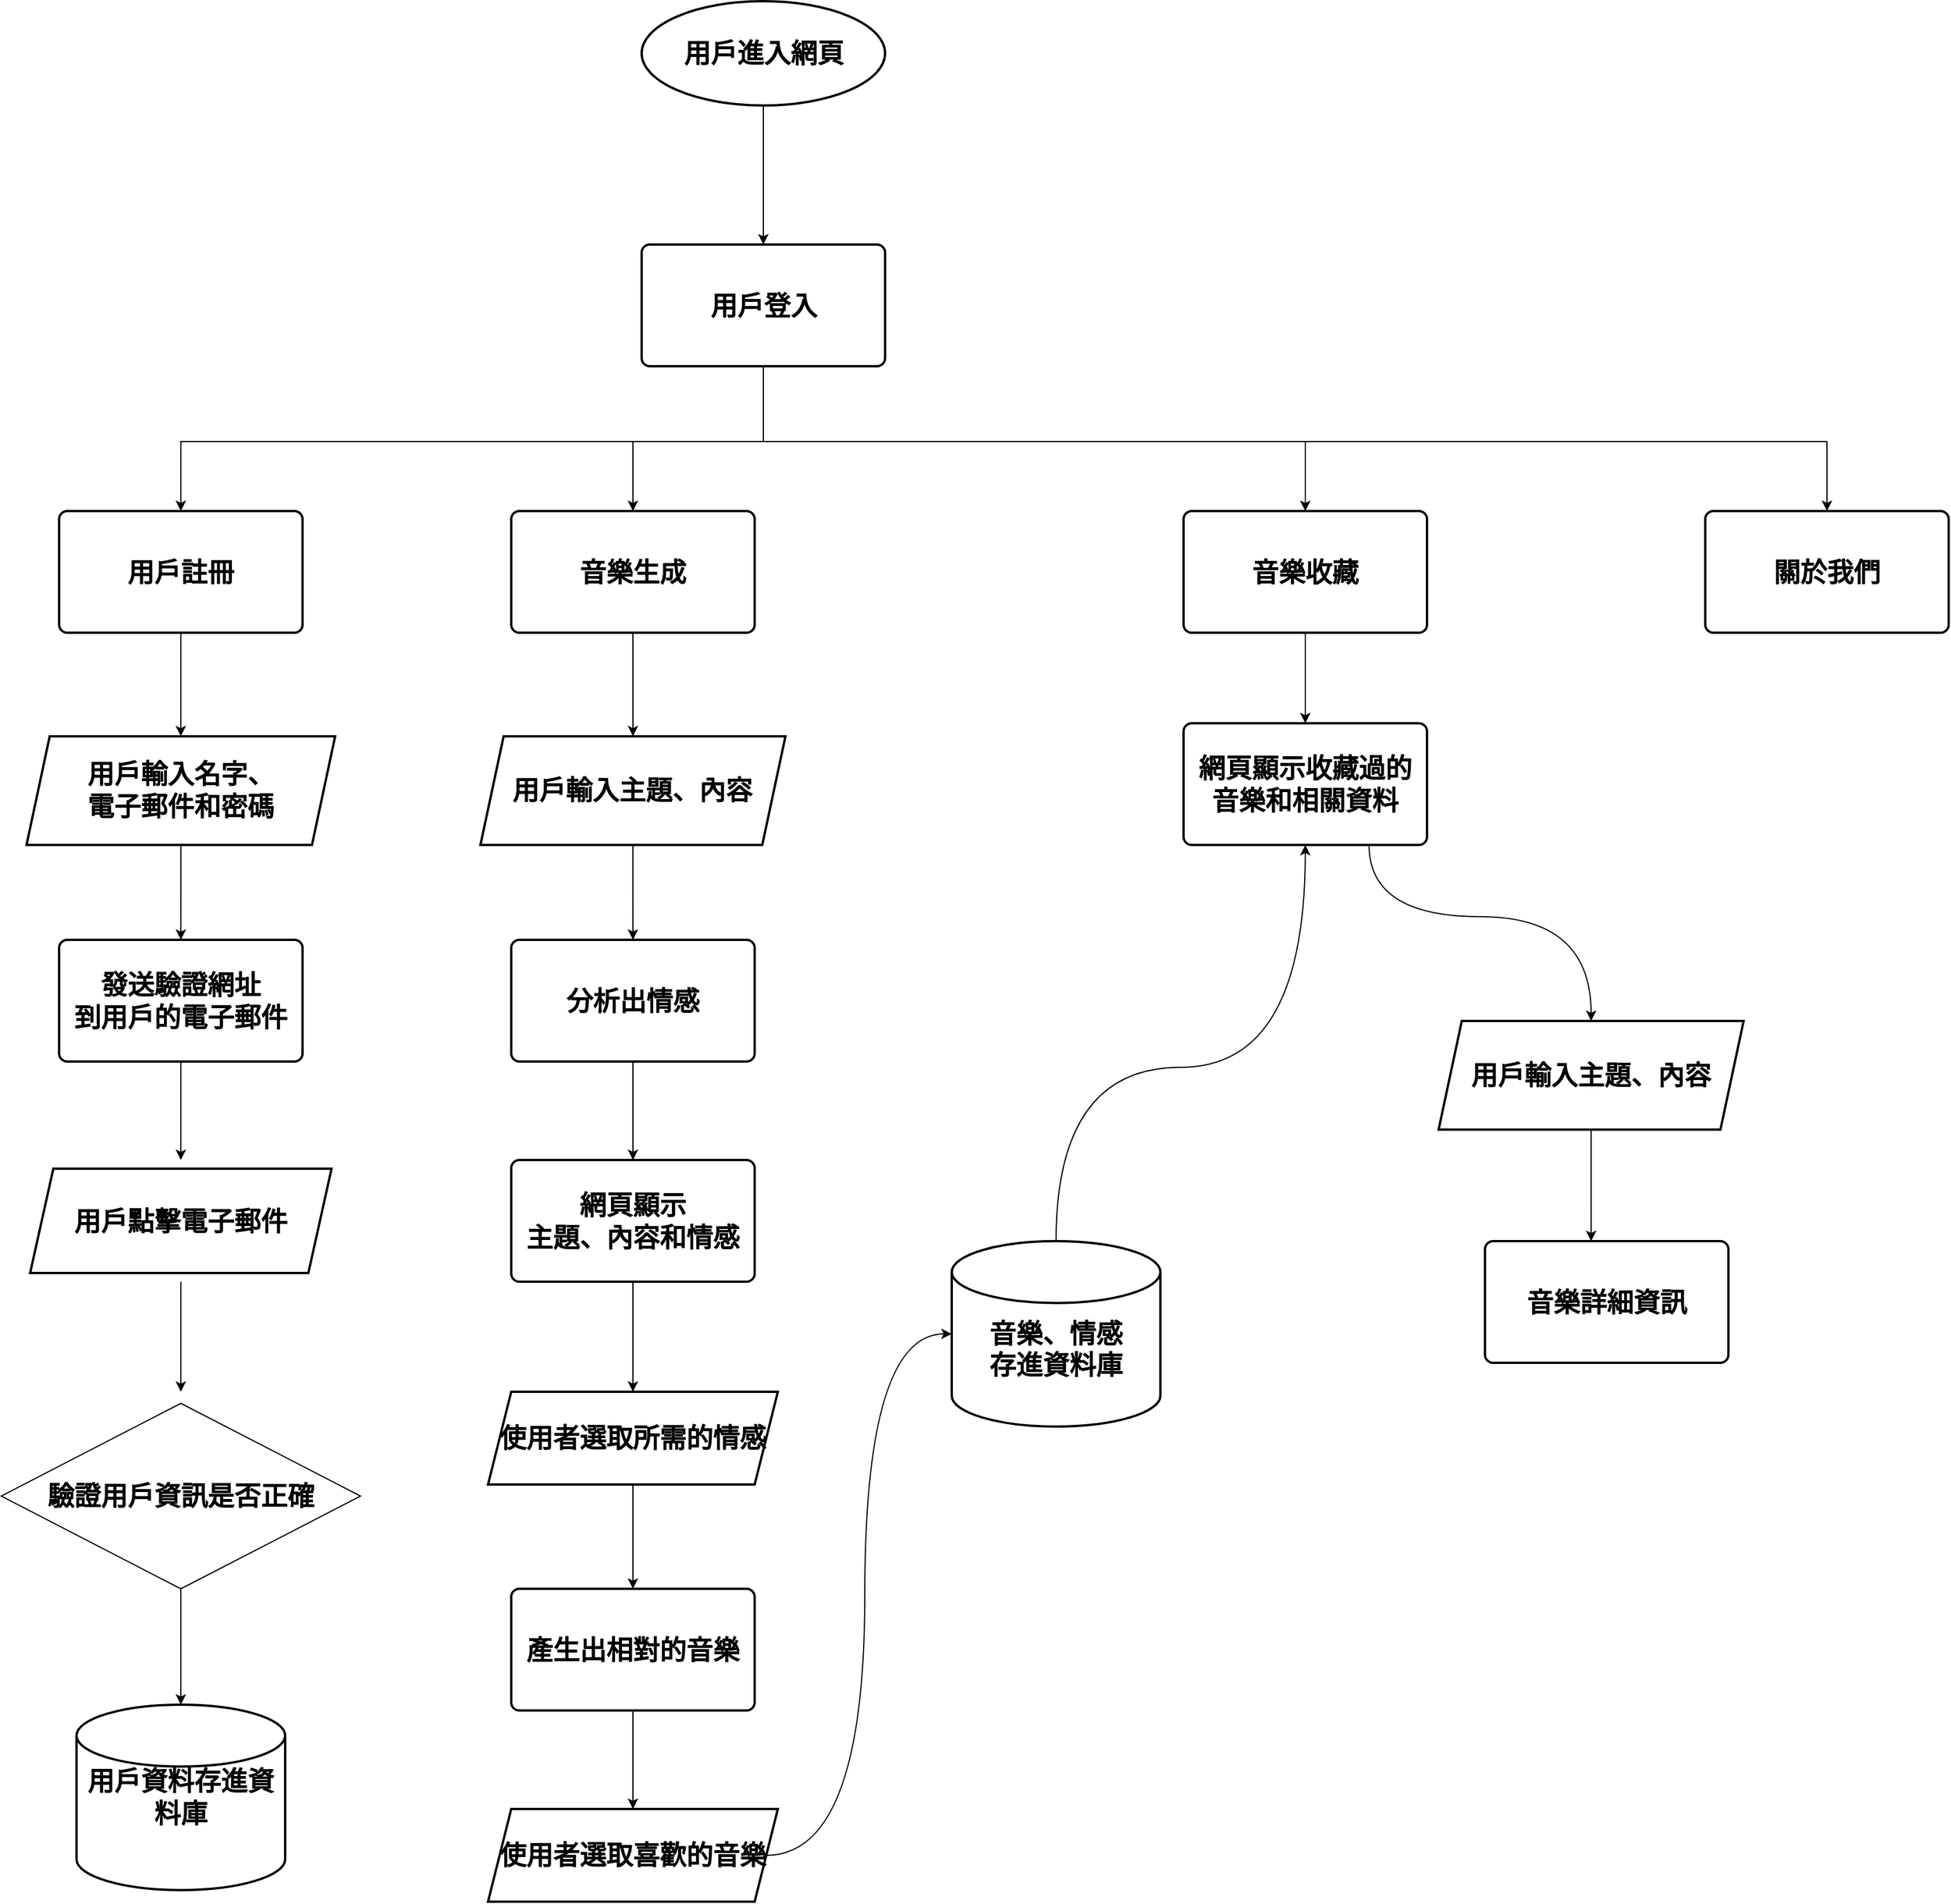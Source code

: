 <mxfile version="24.4.8" type="github">
  <diagram id="C5RBs43oDa-KdzZeNtuy" name="Page-1">
    <mxGraphModel dx="4300" dy="1783" grid="1" gridSize="10" guides="1" tooltips="1" connect="1" arrows="1" fold="1" page="1" pageScale="1" pageWidth="827" pageHeight="1169" math="0" shadow="0">
      <root>
        <mxCell id="WIyWlLk6GJQsqaUBKTNV-0" />
        <mxCell id="WIyWlLk6GJQsqaUBKTNV-1" parent="WIyWlLk6GJQsqaUBKTNV-0" />
        <mxCell id="1QlqLLjuwoewZ_C8WQ91-28" style="edgeStyle=orthogonalEdgeStyle;rounded=0;orthogonalLoop=1;jettySize=auto;html=1;entryX=0.5;entryY=0;entryDx=0;entryDy=0;fontSize=23;fontStyle=1" edge="1" parent="WIyWlLk6GJQsqaUBKTNV-1" source="-oPAjYRNNJExIe5txF2H-2" target="-oPAjYRNNJExIe5txF2H-3">
          <mxGeometry relative="1" as="geometry" />
        </mxCell>
        <mxCell id="-oPAjYRNNJExIe5txF2H-2" value="&lt;font style=&quot;font-size: 23px;&quot;&gt;用戶輸入主題、內容&lt;/font&gt;" style="shape=parallelogram;perimeter=parallelogramPerimeter;whiteSpace=wrap;html=1;fixedSize=1;strokeWidth=2;fontSize=23;fontStyle=1" parent="WIyWlLk6GJQsqaUBKTNV-1" vertex="1">
          <mxGeometry x="33.44" y="684.36" width="263.12" height="93.76" as="geometry" />
        </mxCell>
        <mxCell id="1QlqLLjuwoewZ_C8WQ91-31" style="edgeStyle=orthogonalEdgeStyle;rounded=0;orthogonalLoop=1;jettySize=auto;html=1;entryX=0.5;entryY=0;entryDx=0;entryDy=0;fontSize=23;fontStyle=1" edge="1" parent="WIyWlLk6GJQsqaUBKTNV-1" source="-oPAjYRNNJExIe5txF2H-3" target="W3lS5PdpXruHgPn8EJfP-3">
          <mxGeometry relative="1" as="geometry" />
        </mxCell>
        <mxCell id="-oPAjYRNNJExIe5txF2H-3" value="&lt;font style=&quot;font-size: 23px;&quot;&gt;分析出情感&lt;br style=&quot;font-size: 23px;&quot;&gt;&lt;/font&gt;" style="rounded=1;whiteSpace=wrap;html=1;absoluteArcSize=1;arcSize=14;strokeWidth=2;fontSize=23;fontStyle=1" parent="WIyWlLk6GJQsqaUBKTNV-1" vertex="1">
          <mxGeometry x="60" y="860" width="210" height="105" as="geometry" />
        </mxCell>
        <mxCell id="1QlqLLjuwoewZ_C8WQ91-22" style="edgeStyle=orthogonalEdgeStyle;rounded=0;orthogonalLoop=1;jettySize=auto;html=1;fontSize=23;fontStyle=1" edge="1" parent="WIyWlLk6GJQsqaUBKTNV-1" source="-oPAjYRNNJExIe5txF2H-4" target="1QlqLLjuwoewZ_C8WQ91-15">
          <mxGeometry relative="1" as="geometry" />
        </mxCell>
        <mxCell id="-oPAjYRNNJExIe5txF2H-4" value="&lt;span style=&quot;font-size: 23px;&quot;&gt;用戶進入網頁&lt;/span&gt;" style="strokeWidth=2;html=1;shape=mxgraph.flowchart.start_1;whiteSpace=wrap;fontSize=23;fontStyle=1" parent="WIyWlLk6GJQsqaUBKTNV-1" vertex="1">
          <mxGeometry x="172.5" y="50" width="210" height="90" as="geometry" />
        </mxCell>
        <mxCell id="W3lS5PdpXruHgPn8EJfP-7" value="" style="edgeStyle=orthogonalEdgeStyle;rounded=0;orthogonalLoop=1;jettySize=auto;html=1;fontSize=23;fontStyle=1" parent="WIyWlLk6GJQsqaUBKTNV-1" source="W3lS5PdpXruHgPn8EJfP-3" target="W3lS5PdpXruHgPn8EJfP-6" edge="1">
          <mxGeometry relative="1" as="geometry" />
        </mxCell>
        <mxCell id="W3lS5PdpXruHgPn8EJfP-3" value="&lt;font style=&quot;font-size: 23px;&quot;&gt;網頁顯示&lt;br style=&quot;font-size: 23px;&quot;&gt;主題、內容和情感&lt;br style=&quot;font-size: 23px;&quot;&gt;&lt;/font&gt;" style="rounded=1;whiteSpace=wrap;html=1;absoluteArcSize=1;arcSize=14;strokeWidth=2;fontSize=23;fontStyle=1" parent="WIyWlLk6GJQsqaUBKTNV-1" vertex="1">
          <mxGeometry x="60" y="1050" width="210" height="105" as="geometry" />
        </mxCell>
        <mxCell id="W3lS5PdpXruHgPn8EJfP-9" value="" style="edgeStyle=orthogonalEdgeStyle;rounded=0;orthogonalLoop=1;jettySize=auto;html=1;fontSize=23;fontStyle=1" parent="WIyWlLk6GJQsqaUBKTNV-1" source="W3lS5PdpXruHgPn8EJfP-6" target="W3lS5PdpXruHgPn8EJfP-8" edge="1">
          <mxGeometry relative="1" as="geometry" />
        </mxCell>
        <mxCell id="W3lS5PdpXruHgPn8EJfP-6" value="&lt;font style=&quot;font-size: 23px;&quot;&gt;使用者選取所需的情感&lt;/font&gt;" style="shape=parallelogram;perimeter=parallelogramPerimeter;whiteSpace=wrap;html=1;fixedSize=1;strokeWidth=2;fontSize=23;fontStyle=1" parent="WIyWlLk6GJQsqaUBKTNV-1" vertex="1">
          <mxGeometry x="40" y="1250" width="250" height="80" as="geometry" />
        </mxCell>
        <mxCell id="1QlqLLjuwoewZ_C8WQ91-32" style="edgeStyle=orthogonalEdgeStyle;rounded=0;orthogonalLoop=1;jettySize=auto;html=1;entryX=0.5;entryY=0;entryDx=0;entryDy=0;fontSize=23;fontStyle=1" edge="1" parent="WIyWlLk6GJQsqaUBKTNV-1" source="W3lS5PdpXruHgPn8EJfP-8" target="W3lS5PdpXruHgPn8EJfP-11">
          <mxGeometry relative="1" as="geometry" />
        </mxCell>
        <mxCell id="W3lS5PdpXruHgPn8EJfP-8" value="&lt;font style=&quot;font-size: 23px;&quot;&gt;產生出相對的音樂&lt;br style=&quot;font-size: 23px;&quot;&gt;&lt;/font&gt;" style="rounded=1;whiteSpace=wrap;html=1;absoluteArcSize=1;arcSize=14;strokeWidth=2;fontSize=23;fontStyle=1" parent="WIyWlLk6GJQsqaUBKTNV-1" vertex="1">
          <mxGeometry x="60" y="1420" width="210" height="105" as="geometry" />
        </mxCell>
        <mxCell id="W3lS5PdpXruHgPn8EJfP-16" style="edgeStyle=orthogonalEdgeStyle;rounded=0;orthogonalLoop=1;jettySize=auto;html=1;entryX=0;entryY=0.5;entryDx=0;entryDy=0;entryPerimeter=0;curved=1;fontSize=23;fontStyle=1" parent="WIyWlLk6GJQsqaUBKTNV-1" source="W3lS5PdpXruHgPn8EJfP-11" target="W3lS5PdpXruHgPn8EJfP-14" edge="1">
          <mxGeometry relative="1" as="geometry" />
        </mxCell>
        <mxCell id="W3lS5PdpXruHgPn8EJfP-11" value="&lt;font style=&quot;font-size: 23px;&quot;&gt;使用者選取喜歡的音樂&lt;/font&gt;" style="shape=parallelogram;perimeter=parallelogramPerimeter;whiteSpace=wrap;html=1;fixedSize=1;strokeWidth=2;fontSize=23;fontStyle=1" parent="WIyWlLk6GJQsqaUBKTNV-1" vertex="1">
          <mxGeometry x="40" y="1610" width="250" height="80" as="geometry" />
        </mxCell>
        <mxCell id="1QlqLLjuwoewZ_C8WQ91-56" style="edgeStyle=orthogonalEdgeStyle;rounded=0;orthogonalLoop=1;jettySize=auto;html=1;curved=1;fontSize=23;fontStyle=1" edge="1" parent="WIyWlLk6GJQsqaUBKTNV-1" source="W3lS5PdpXruHgPn8EJfP-14" target="1QlqLLjuwoewZ_C8WQ91-53">
          <mxGeometry relative="1" as="geometry">
            <Array as="points">
              <mxPoint x="530" y="970" />
              <mxPoint x="745" y="970" />
            </Array>
          </mxGeometry>
        </mxCell>
        <mxCell id="W3lS5PdpXruHgPn8EJfP-14" value="&lt;font style=&quot;font-size: 23px;&quot;&gt;&lt;br style=&quot;font-size: 23px;&quot;&gt;音樂、情感&lt;br style=&quot;font-size: 23px;&quot;&gt;存進資料庫&lt;/font&gt;" style="strokeWidth=2;html=1;shape=mxgraph.flowchart.database;whiteSpace=wrap;fontSize=23;fontStyle=1" parent="WIyWlLk6GJQsqaUBKTNV-1" vertex="1">
          <mxGeometry x="440" y="1120" width="180" height="160" as="geometry" />
        </mxCell>
        <mxCell id="1QlqLLjuwoewZ_C8WQ91-23" style="edgeStyle=orthogonalEdgeStyle;rounded=0;orthogonalLoop=1;jettySize=auto;html=1;entryX=0.5;entryY=0;entryDx=0;entryDy=0;fontSize=23;fontStyle=1" edge="1" parent="WIyWlLk6GJQsqaUBKTNV-1" source="1QlqLLjuwoewZ_C8WQ91-15" target="1QlqLLjuwoewZ_C8WQ91-16">
          <mxGeometry relative="1" as="geometry">
            <Array as="points">
              <mxPoint x="278" y="430" />
              <mxPoint x="165" y="430" />
            </Array>
          </mxGeometry>
        </mxCell>
        <mxCell id="1QlqLLjuwoewZ_C8WQ91-24" style="edgeStyle=orthogonalEdgeStyle;rounded=0;orthogonalLoop=1;jettySize=auto;html=1;entryX=0.5;entryY=0;entryDx=0;entryDy=0;fontSize=23;fontStyle=1" edge="1" parent="WIyWlLk6GJQsqaUBKTNV-1" source="1QlqLLjuwoewZ_C8WQ91-15" target="1QlqLLjuwoewZ_C8WQ91-18">
          <mxGeometry relative="1" as="geometry">
            <Array as="points">
              <mxPoint x="278" y="430" />
              <mxPoint x="-225" y="430" />
            </Array>
          </mxGeometry>
        </mxCell>
        <mxCell id="1QlqLLjuwoewZ_C8WQ91-25" style="edgeStyle=orthogonalEdgeStyle;rounded=0;orthogonalLoop=1;jettySize=auto;html=1;fontSize=23;fontStyle=1" edge="1" parent="WIyWlLk6GJQsqaUBKTNV-1" source="1QlqLLjuwoewZ_C8WQ91-15" target="1QlqLLjuwoewZ_C8WQ91-17">
          <mxGeometry relative="1" as="geometry">
            <Array as="points">
              <mxPoint x="277" y="430" />
              <mxPoint x="745" y="430" />
            </Array>
          </mxGeometry>
        </mxCell>
        <mxCell id="1QlqLLjuwoewZ_C8WQ91-26" style="edgeStyle=orthogonalEdgeStyle;rounded=0;orthogonalLoop=1;jettySize=auto;html=1;fontSize=23;fontStyle=1" edge="1" parent="WIyWlLk6GJQsqaUBKTNV-1" source="1QlqLLjuwoewZ_C8WQ91-15" target="1QlqLLjuwoewZ_C8WQ91-21">
          <mxGeometry relative="1" as="geometry">
            <Array as="points">
              <mxPoint x="277" y="430" />
              <mxPoint x="1195" y="430" />
            </Array>
          </mxGeometry>
        </mxCell>
        <mxCell id="1QlqLLjuwoewZ_C8WQ91-15" value="&lt;font style=&quot;font-size: 23px;&quot;&gt;用戶登入&lt;/font&gt;" style="rounded=1;whiteSpace=wrap;html=1;absoluteArcSize=1;arcSize=14;strokeWidth=2;fontSize=23;fontStyle=1" vertex="1" parent="WIyWlLk6GJQsqaUBKTNV-1">
          <mxGeometry x="172.5" y="260" width="210" height="105" as="geometry" />
        </mxCell>
        <mxCell id="1QlqLLjuwoewZ_C8WQ91-27" style="edgeStyle=orthogonalEdgeStyle;rounded=0;orthogonalLoop=1;jettySize=auto;html=1;entryX=0.5;entryY=0;entryDx=0;entryDy=0;fontSize=23;fontStyle=1" edge="1" parent="WIyWlLk6GJQsqaUBKTNV-1" source="1QlqLLjuwoewZ_C8WQ91-16" target="-oPAjYRNNJExIe5txF2H-2">
          <mxGeometry relative="1" as="geometry" />
        </mxCell>
        <mxCell id="1QlqLLjuwoewZ_C8WQ91-16" value="&lt;font style=&quot;font-size: 23px;&quot;&gt;音樂生成&lt;br style=&quot;font-size: 23px;&quot;&gt;&lt;/font&gt;" style="rounded=1;whiteSpace=wrap;html=1;absoluteArcSize=1;arcSize=14;strokeWidth=2;fontSize=23;fontStyle=1" vertex="1" parent="WIyWlLk6GJQsqaUBKTNV-1">
          <mxGeometry x="60" y="490" width="210" height="105" as="geometry" />
        </mxCell>
        <mxCell id="1QlqLLjuwoewZ_C8WQ91-55" value="" style="edgeStyle=orthogonalEdgeStyle;rounded=0;orthogonalLoop=1;jettySize=auto;html=1;fontSize=23;fontStyle=1" edge="1" parent="WIyWlLk6GJQsqaUBKTNV-1" source="1QlqLLjuwoewZ_C8WQ91-17" target="1QlqLLjuwoewZ_C8WQ91-53">
          <mxGeometry relative="1" as="geometry" />
        </mxCell>
        <mxCell id="1QlqLLjuwoewZ_C8WQ91-17" value="&lt;font style=&quot;font-size: 23px;&quot;&gt;音樂收藏&lt;br style=&quot;font-size: 23px;&quot;&gt;&lt;/font&gt;" style="rounded=1;whiteSpace=wrap;html=1;absoluteArcSize=1;arcSize=14;strokeWidth=2;fontSize=23;fontStyle=1" vertex="1" parent="WIyWlLk6GJQsqaUBKTNV-1">
          <mxGeometry x="640" y="490" width="210" height="105" as="geometry" />
        </mxCell>
        <mxCell id="1QlqLLjuwoewZ_C8WQ91-47" style="edgeStyle=orthogonalEdgeStyle;rounded=0;orthogonalLoop=1;jettySize=auto;html=1;entryX=0.5;entryY=0;entryDx=0;entryDy=0;fontSize=23;fontStyle=1" edge="1" parent="WIyWlLk6GJQsqaUBKTNV-1" source="1QlqLLjuwoewZ_C8WQ91-18" target="1QlqLLjuwoewZ_C8WQ91-34">
          <mxGeometry relative="1" as="geometry" />
        </mxCell>
        <mxCell id="1QlqLLjuwoewZ_C8WQ91-18" value="&lt;font style=&quot;font-size: 23px;&quot;&gt;用戶註冊&lt;br style=&quot;font-size: 23px;&quot;&gt;&lt;/font&gt;" style="rounded=1;whiteSpace=wrap;html=1;absoluteArcSize=1;arcSize=14;strokeWidth=2;fontSize=23;fontStyle=1" vertex="1" parent="WIyWlLk6GJQsqaUBKTNV-1">
          <mxGeometry x="-330" y="490" width="210" height="105" as="geometry" />
        </mxCell>
        <mxCell id="1QlqLLjuwoewZ_C8WQ91-21" value="&lt;font style=&quot;font-size: 23px;&quot;&gt;關於我們&lt;br style=&quot;font-size: 23px;&quot;&gt;&lt;/font&gt;" style="rounded=1;whiteSpace=wrap;html=1;absoluteArcSize=1;arcSize=14;strokeWidth=2;fontSize=23;fontStyle=1" vertex="1" parent="WIyWlLk6GJQsqaUBKTNV-1">
          <mxGeometry x="1090" y="490" width="210" height="105" as="geometry" />
        </mxCell>
        <mxCell id="1QlqLLjuwoewZ_C8WQ91-30" style="edgeStyle=orthogonalEdgeStyle;rounded=0;orthogonalLoop=1;jettySize=auto;html=1;exitX=0.5;exitY=1;exitDx=0;exitDy=0;fontSize=23;fontStyle=1" edge="1" parent="WIyWlLk6GJQsqaUBKTNV-1" source="W3lS5PdpXruHgPn8EJfP-3" target="W3lS5PdpXruHgPn8EJfP-3">
          <mxGeometry relative="1" as="geometry" />
        </mxCell>
        <mxCell id="1QlqLLjuwoewZ_C8WQ91-33" style="edgeStyle=orthogonalEdgeStyle;rounded=0;orthogonalLoop=1;jettySize=auto;html=1;entryX=0.5;entryY=0;entryDx=0;entryDy=0;fontSize=23;fontStyle=1" edge="1" parent="WIyWlLk6GJQsqaUBKTNV-1" source="1QlqLLjuwoewZ_C8WQ91-34" target="1QlqLLjuwoewZ_C8WQ91-36">
          <mxGeometry relative="1" as="geometry" />
        </mxCell>
        <mxCell id="1QlqLLjuwoewZ_C8WQ91-34" value="&lt;font style=&quot;font-size: 23px;&quot;&gt;用戶輸入名字、&lt;br style=&quot;font-size: 23px;&quot;&gt;電子郵件和密碼&lt;/font&gt;" style="shape=parallelogram;perimeter=parallelogramPerimeter;whiteSpace=wrap;html=1;fixedSize=1;strokeWidth=2;fontSize=23;fontStyle=1" vertex="1" parent="WIyWlLk6GJQsqaUBKTNV-1">
          <mxGeometry x="-358.13" y="684.37" width="266.25" height="93.75" as="geometry" />
        </mxCell>
        <mxCell id="1QlqLLjuwoewZ_C8WQ91-35" style="edgeStyle=orthogonalEdgeStyle;rounded=0;orthogonalLoop=1;jettySize=auto;html=1;entryX=0.5;entryY=0;entryDx=0;entryDy=0;fontSize=23;fontStyle=1" edge="1" parent="WIyWlLk6GJQsqaUBKTNV-1" source="1QlqLLjuwoewZ_C8WQ91-36">
          <mxGeometry relative="1" as="geometry">
            <mxPoint x="-225" y="1050" as="targetPoint" />
          </mxGeometry>
        </mxCell>
        <mxCell id="1QlqLLjuwoewZ_C8WQ91-36" value="&lt;font style=&quot;font-size: 23px;&quot;&gt;發送驗證網址&lt;br style=&quot;font-size: 23px;&quot;&gt;到用戶的電子郵件&lt;/font&gt;" style="rounded=1;whiteSpace=wrap;html=1;absoluteArcSize=1;arcSize=14;strokeWidth=2;fontSize=23;fontStyle=1" vertex="1" parent="WIyWlLk6GJQsqaUBKTNV-1">
          <mxGeometry x="-330" y="860" width="210" height="105" as="geometry" />
        </mxCell>
        <mxCell id="1QlqLLjuwoewZ_C8WQ91-37" value="" style="edgeStyle=orthogonalEdgeStyle;rounded=0;orthogonalLoop=1;jettySize=auto;html=1;fontSize=23;fontStyle=1" edge="1" parent="WIyWlLk6GJQsqaUBKTNV-1">
          <mxGeometry relative="1" as="geometry">
            <mxPoint x="-225" y="1155" as="sourcePoint" />
            <mxPoint x="-225" y="1250" as="targetPoint" />
          </mxGeometry>
        </mxCell>
        <mxCell id="1QlqLLjuwoewZ_C8WQ91-46" style="edgeStyle=orthogonalEdgeStyle;rounded=0;orthogonalLoop=1;jettySize=auto;html=1;exitX=0.5;exitY=1;exitDx=0;exitDy=0;fontSize=23;fontStyle=1" edge="1" parent="WIyWlLk6GJQsqaUBKTNV-1">
          <mxGeometry relative="1" as="geometry">
            <mxPoint x="-225" y="1155" as="sourcePoint" />
            <mxPoint x="-225" y="1155" as="targetPoint" />
          </mxGeometry>
        </mxCell>
        <mxCell id="1QlqLLjuwoewZ_C8WQ91-48" value="&lt;span style=&quot;font-size: 23px;&quot;&gt;用戶點擊電子郵件&lt;/span&gt;" style="shape=parallelogram;perimeter=parallelogramPerimeter;whiteSpace=wrap;html=1;fixedSize=1;strokeWidth=2;fontSize=23;fontStyle=1" vertex="1" parent="WIyWlLk6GJQsqaUBKTNV-1">
          <mxGeometry x="-355.01" y="1057.5" width="260.01" height="90" as="geometry" />
        </mxCell>
        <mxCell id="1QlqLLjuwoewZ_C8WQ91-50" value="驗證用戶資訊是否正確" style="rhombus;whiteSpace=wrap;html=1;fontSize=23;fontStyle=1" vertex="1" parent="WIyWlLk6GJQsqaUBKTNV-1">
          <mxGeometry x="-380" y="1260" width="310.01" height="160" as="geometry" />
        </mxCell>
        <mxCell id="1QlqLLjuwoewZ_C8WQ91-51" value="用戶資料存進資料庫" style="strokeWidth=2;html=1;shape=mxgraph.flowchart.database;whiteSpace=wrap;fontSize=23;fontStyle=1" vertex="1" parent="WIyWlLk6GJQsqaUBKTNV-1">
          <mxGeometry x="-314.99" y="1520" width="180" height="160" as="geometry" />
        </mxCell>
        <mxCell id="1QlqLLjuwoewZ_C8WQ91-52" style="edgeStyle=orthogonalEdgeStyle;rounded=0;orthogonalLoop=1;jettySize=auto;html=1;entryX=0.5;entryY=0;entryDx=0;entryDy=0;entryPerimeter=0;fontSize=23;fontStyle=1" edge="1" parent="WIyWlLk6GJQsqaUBKTNV-1" source="1QlqLLjuwoewZ_C8WQ91-50" target="1QlqLLjuwoewZ_C8WQ91-51">
          <mxGeometry relative="1" as="geometry" />
        </mxCell>
        <mxCell id="1QlqLLjuwoewZ_C8WQ91-58" style="edgeStyle=orthogonalEdgeStyle;rounded=0;orthogonalLoop=1;jettySize=auto;html=1;entryX=0.5;entryY=0;entryDx=0;entryDy=0;curved=1;fontSize=23;fontStyle=1" edge="1" parent="WIyWlLk6GJQsqaUBKTNV-1" source="1QlqLLjuwoewZ_C8WQ91-53" target="1QlqLLjuwoewZ_C8WQ91-57">
          <mxGeometry relative="1" as="geometry">
            <Array as="points">
              <mxPoint x="800" y="840" />
              <mxPoint x="992" y="840" />
            </Array>
          </mxGeometry>
        </mxCell>
        <mxCell id="1QlqLLjuwoewZ_C8WQ91-53" value="&lt;font style=&quot;font-size: 23px;&quot;&gt;網頁顯示收藏過的&lt;br style=&quot;font-size: 23px;&quot;&gt;音樂和相關資料&lt;/font&gt;" style="rounded=1;whiteSpace=wrap;html=1;absoluteArcSize=1;arcSize=14;strokeWidth=2;fontSize=23;fontStyle=1" vertex="1" parent="WIyWlLk6GJQsqaUBKTNV-1">
          <mxGeometry x="640" y="673.12" width="210" height="105" as="geometry" />
        </mxCell>
        <mxCell id="1QlqLLjuwoewZ_C8WQ91-57" value="&lt;font style=&quot;font-size: 23px;&quot;&gt;用戶輸入主題、內容&lt;/font&gt;" style="shape=parallelogram;perimeter=parallelogramPerimeter;whiteSpace=wrap;html=1;fixedSize=1;strokeWidth=2;fontSize=23;fontStyle=1" vertex="1" parent="WIyWlLk6GJQsqaUBKTNV-1">
          <mxGeometry x="860" y="930" width="263.12" height="93.76" as="geometry" />
        </mxCell>
        <mxCell id="1QlqLLjuwoewZ_C8WQ91-59" value="&lt;span style=&quot;font-size: 23px;&quot;&gt;音樂詳細資訊&lt;/span&gt;" style="rounded=1;whiteSpace=wrap;html=1;absoluteArcSize=1;arcSize=14;strokeWidth=2;fontSize=23;fontStyle=1" vertex="1" parent="WIyWlLk6GJQsqaUBKTNV-1">
          <mxGeometry x="900" y="1120" width="210" height="105" as="geometry" />
        </mxCell>
        <mxCell id="1QlqLLjuwoewZ_C8WQ91-60" style="edgeStyle=orthogonalEdgeStyle;rounded=0;orthogonalLoop=1;jettySize=auto;html=1;entryX=0.436;entryY=0;entryDx=0;entryDy=0;entryPerimeter=0;fontSize=23;fontStyle=1" edge="1" parent="WIyWlLk6GJQsqaUBKTNV-1" source="1QlqLLjuwoewZ_C8WQ91-57" target="1QlqLLjuwoewZ_C8WQ91-59">
          <mxGeometry relative="1" as="geometry" />
        </mxCell>
      </root>
    </mxGraphModel>
  </diagram>
</mxfile>

